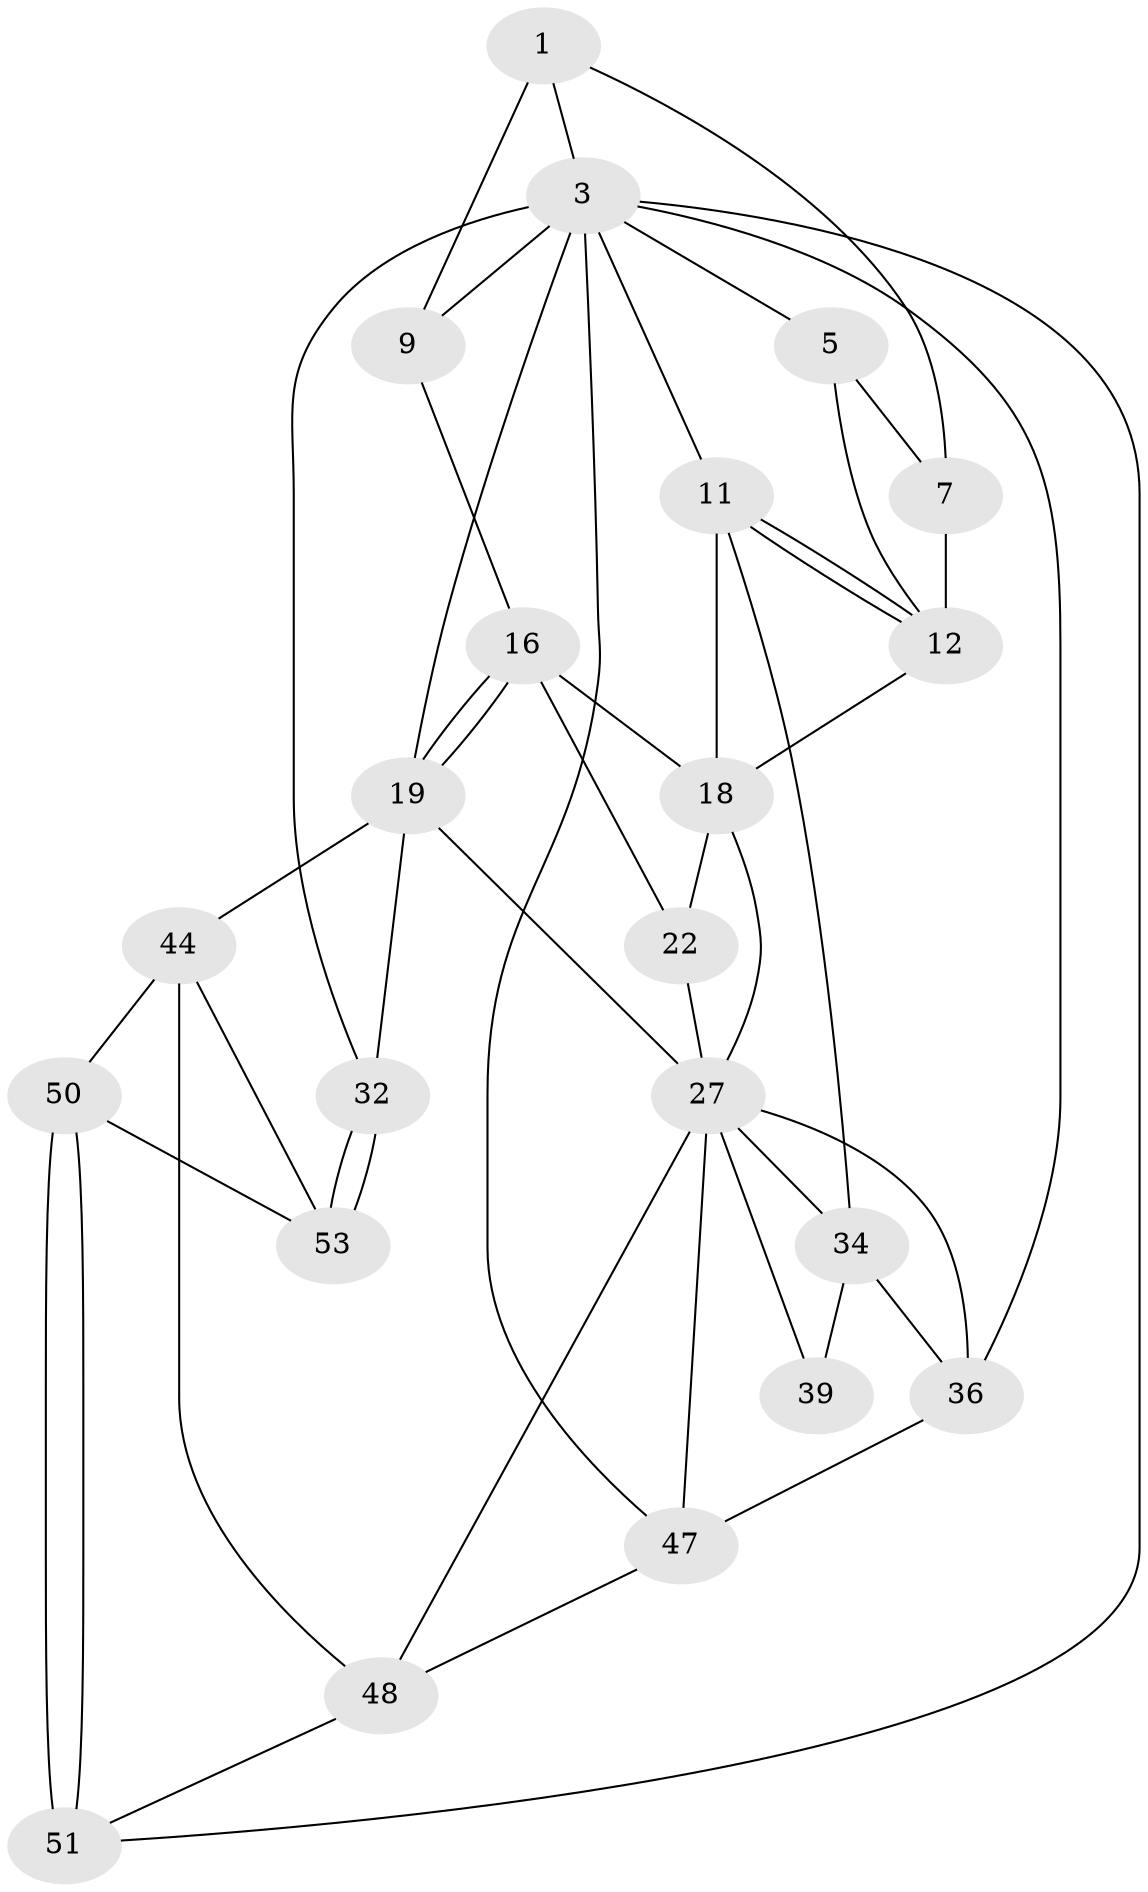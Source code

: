 // original degree distribution, {3: 0.03571428571428571, 4: 0.25, 5: 0.5, 6: 0.21428571428571427}
// Generated by graph-tools (version 1.1) at 2025/21/03/04/25 18:21:17]
// undirected, 22 vertices, 48 edges
graph export_dot {
graph [start="1"]
  node [color=gray90,style=filled];
  1 [pos="+0.7865637428147416+0",super="+2+6"];
  3 [pos="+1+0",super="+4+31+14"];
  5 [pos="+0.6136448673622757+0",super="+8"];
  7 [pos="+0.6207637305487743+0.1188906034520932"];
  9 [pos="+0.7982457200678048+0.13371645368778698",super="+10"];
  11 [pos="+0+0",super="+21"];
  12 [pos="+0.4693492954189192+0.10278549170854988",super="+13"];
  16 [pos="+0.7696499495037094+0.3413398897824607",super="+17"];
  18 [pos="+0.5358482089015588+0.2813179324145201",super="+20"];
  19 [pos="+0.7746942023416226+0.3448559990501715",super="+24"];
  22 [pos="+0.5404807707099047+0.33758363476883296"];
  27 [pos="+0.657865797143202+0.6325513368018566",super="+46+28"];
  32 [pos="+1+0.8928342951970937"];
  34 [pos="+0+0.151816692105877",super="+35"];
  36 [pos="+0+0.6637851280340398",super="+43"];
  39 [pos="+0.3564281781560621+0.5219941125018278"];
  44 [pos="+0.8842800909111986+0.7959650724202764",super="+45+49"];
  47 [pos="+0.3419749659512799+0.848128647768614",super="+55"];
  48 [pos="+0.6339582163485162+0.8749379151794388",super="+52"];
  50 [pos="+0.7892716034819551+0.9699608616019286",super="+54"];
  51 [pos="+0.6192782604405374+1",super="+56"];
  53 [pos="+0.9281410428042808+0.9428301751242572"];
  1 -- 3;
  1 -- 9 [weight=2];
  1 -- 7;
  3 -- 11;
  3 -- 5;
  3 -- 32;
  3 -- 36;
  3 -- 19 [weight=2];
  3 -- 9;
  3 -- 51;
  3 -- 47;
  5 -- 12;
  5 -- 7;
  7 -- 12;
  9 -- 16;
  11 -- 12;
  11 -- 12;
  11 -- 34;
  11 -- 18;
  12 -- 18;
  16 -- 19;
  16 -- 19;
  16 -- 18;
  16 -- 22;
  18 -- 27;
  18 -- 22;
  19 -- 32;
  19 -- 27;
  19 -- 44 [weight=2];
  22 -- 27;
  27 -- 48;
  27 -- 47;
  27 -- 34;
  27 -- 36;
  27 -- 39;
  32 -- 53;
  32 -- 53;
  34 -- 39 [weight=2];
  34 -- 36;
  36 -- 47;
  44 -- 48;
  44 -- 50;
  44 -- 53;
  47 -- 48;
  48 -- 51;
  50 -- 51 [weight=2];
  50 -- 51;
  50 -- 53;
}
